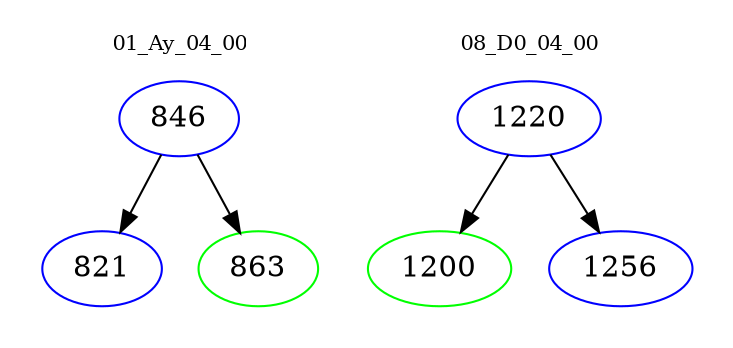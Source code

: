 digraph{
subgraph cluster_0 {
color = white
label = "01_Ay_04_00";
fontsize=10;
T0_846 [label="846", color="blue"]
T0_846 -> T0_821 [color="black"]
T0_821 [label="821", color="blue"]
T0_846 -> T0_863 [color="black"]
T0_863 [label="863", color="green"]
}
subgraph cluster_1 {
color = white
label = "08_D0_04_00";
fontsize=10;
T1_1220 [label="1220", color="blue"]
T1_1220 -> T1_1200 [color="black"]
T1_1200 [label="1200", color="green"]
T1_1220 -> T1_1256 [color="black"]
T1_1256 [label="1256", color="blue"]
}
}
